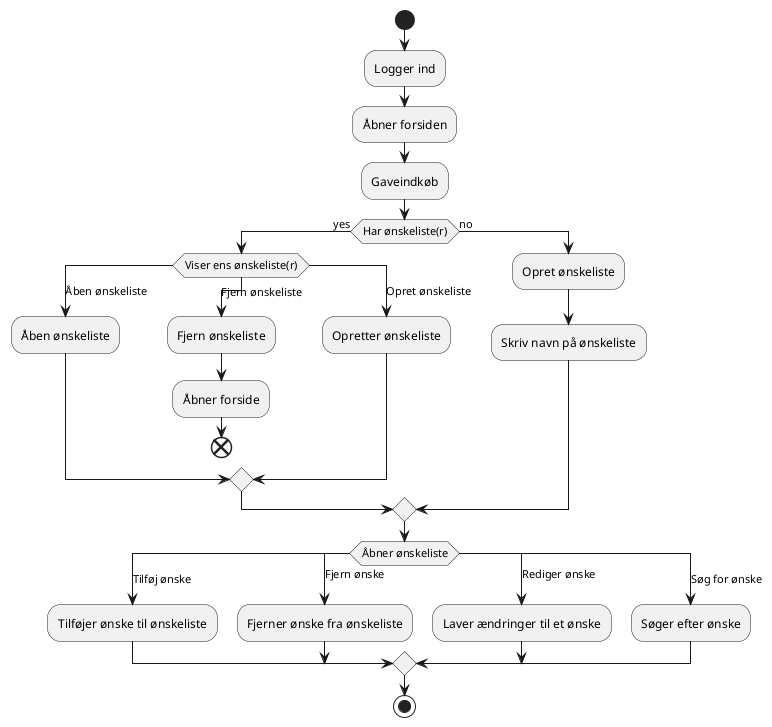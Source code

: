 @startuml
'https://plantuml.com/activity-diagram-beta

start
:Logger ind;
:Åbner forsiden;
:Gaveindkøb;
if (Har ønskeliste(r)) then (yes)
    switch (Viser ens ønskeliste(r))
        case(Åben ønskeliste)
            :Åben ønskeliste;
        case(Fjern ønskeliste)
            :Fjern ønskeliste;
            :Åbner forside;
            end
        case(Opret ønskeliste)
            :Opretter ønskeliste;
    endswitch

else (no)
    :Opret ønskeliste;
    :Skriv navn på ønskeliste;
    endif
switch (Åbner ønskeliste)
    case(Tilføj ønske)
        :Tilføjer ønske til ønskeliste;
    case(Fjern ønske)
        :Fjerner ønske fra ønskeliste;
    case(Rediger ønske)
        :Laver ændringer til et ønske;
    case(Søg for ønske)
        :Søger efter ønske;
endswitch
stop

@enduml

